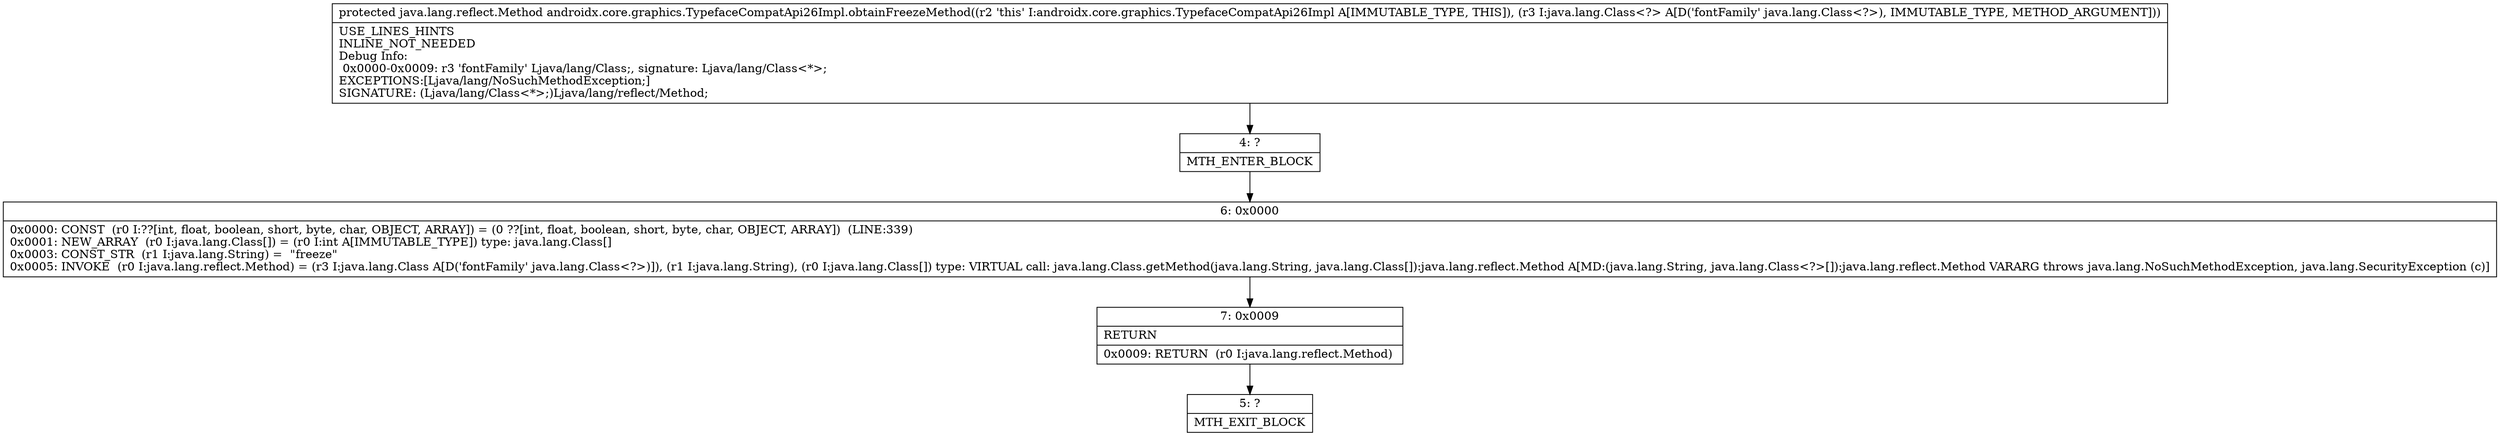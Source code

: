 digraph "CFG forandroidx.core.graphics.TypefaceCompatApi26Impl.obtainFreezeMethod(Ljava\/lang\/Class;)Ljava\/lang\/reflect\/Method;" {
Node_4 [shape=record,label="{4\:\ ?|MTH_ENTER_BLOCK\l}"];
Node_6 [shape=record,label="{6\:\ 0x0000|0x0000: CONST  (r0 I:??[int, float, boolean, short, byte, char, OBJECT, ARRAY]) = (0 ??[int, float, boolean, short, byte, char, OBJECT, ARRAY])  (LINE:339)\l0x0001: NEW_ARRAY  (r0 I:java.lang.Class[]) = (r0 I:int A[IMMUTABLE_TYPE]) type: java.lang.Class[] \l0x0003: CONST_STR  (r1 I:java.lang.String) =  \"freeze\" \l0x0005: INVOKE  (r0 I:java.lang.reflect.Method) = (r3 I:java.lang.Class A[D('fontFamily' java.lang.Class\<?\>)]), (r1 I:java.lang.String), (r0 I:java.lang.Class[]) type: VIRTUAL call: java.lang.Class.getMethod(java.lang.String, java.lang.Class[]):java.lang.reflect.Method A[MD:(java.lang.String, java.lang.Class\<?\>[]):java.lang.reflect.Method VARARG throws java.lang.NoSuchMethodException, java.lang.SecurityException (c)]\l}"];
Node_7 [shape=record,label="{7\:\ 0x0009|RETURN\l|0x0009: RETURN  (r0 I:java.lang.reflect.Method) \l}"];
Node_5 [shape=record,label="{5\:\ ?|MTH_EXIT_BLOCK\l}"];
MethodNode[shape=record,label="{protected java.lang.reflect.Method androidx.core.graphics.TypefaceCompatApi26Impl.obtainFreezeMethod((r2 'this' I:androidx.core.graphics.TypefaceCompatApi26Impl A[IMMUTABLE_TYPE, THIS]), (r3 I:java.lang.Class\<?\> A[D('fontFamily' java.lang.Class\<?\>), IMMUTABLE_TYPE, METHOD_ARGUMENT]))  | USE_LINES_HINTS\lINLINE_NOT_NEEDED\lDebug Info:\l  0x0000\-0x0009: r3 'fontFamily' Ljava\/lang\/Class;, signature: Ljava\/lang\/Class\<*\>;\lEXCEPTIONS:[Ljava\/lang\/NoSuchMethodException;]\lSIGNATURE: (Ljava\/lang\/Class\<*\>;)Ljava\/lang\/reflect\/Method;\l}"];
MethodNode -> Node_4;Node_4 -> Node_6;
Node_6 -> Node_7;
Node_7 -> Node_5;
}

